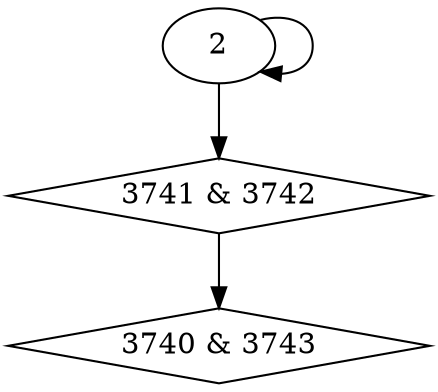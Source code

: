 digraph {
0 [label = "3740 & 3743", shape = diamond];
1 [label = "3741 & 3742", shape = diamond];
1 -> 0;
2 -> 1;
2 -> 2;
}
